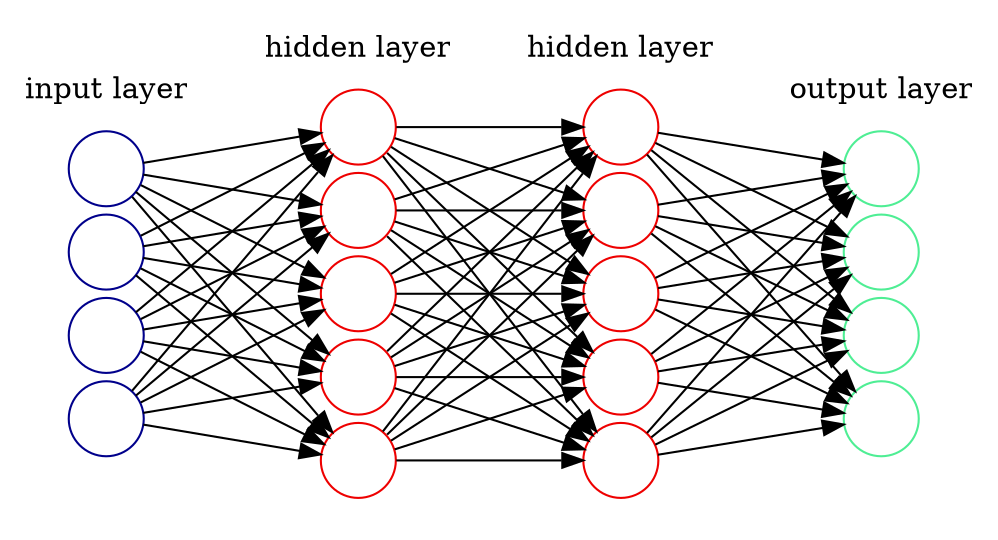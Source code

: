 digraph G {
    rankdir=LR
    splines=line
    nodesep=.05;
	bgcolor="transparent";
    penwidth = 0
    node[label=""]    
    subgraph cluster_0 {
		color=white;
                node [style=solid,color=blue4, shape=circle];
		x1 x2 x3 x4 ;
        bgcolor="transparent";

		label = "input layer";
	}

	subgraph cluster_1 {
		color=white;
		node [style=solid,color=red2, shape=circle];
		a12 a22 a32 a42 a52;
		label = "hidden layer";
	}

	subgraph cluster_2 {
		color=white;
		node [style=solid,color=red2, shape=circle];
		a13 a23 a33 a43 a53;
		label = "hidden layer";
	}

	subgraph cluster_3 {
		color=white;
		node [style=solid,color=seagreen2, shape=circle];
		O1 O2 O3 O4;
		label="output layer";
	}

    {x1; x2; x3; x4} -> {a12;a22;a32;a42;a52};
    {a12; a22; a32; a42; a52} -> {a13;a23;a33;a43;a53}; 
	{a13;a23;a33;a43;a53} -> {O1;O2;O3;O4}
}
